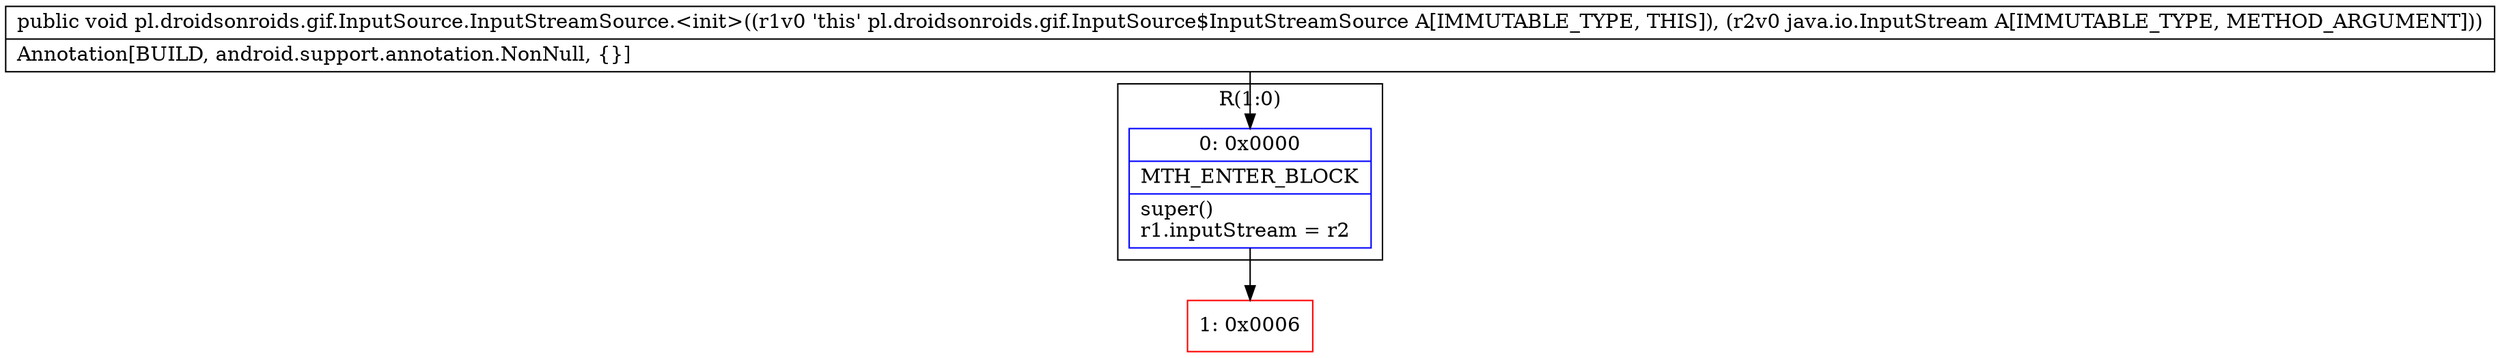 digraph "CFG forpl.droidsonroids.gif.InputSource.InputStreamSource.\<init\>(Ljava\/io\/InputStream;)V" {
subgraph cluster_Region_642536770 {
label = "R(1:0)";
node [shape=record,color=blue];
Node_0 [shape=record,label="{0\:\ 0x0000|MTH_ENTER_BLOCK\l|super()\lr1.inputStream = r2\l}"];
}
Node_1 [shape=record,color=red,label="{1\:\ 0x0006}"];
MethodNode[shape=record,label="{public void pl.droidsonroids.gif.InputSource.InputStreamSource.\<init\>((r1v0 'this' pl.droidsonroids.gif.InputSource$InputStreamSource A[IMMUTABLE_TYPE, THIS]), (r2v0 java.io.InputStream A[IMMUTABLE_TYPE, METHOD_ARGUMENT]))  | Annotation[BUILD, android.support.annotation.NonNull, \{\}]\l}"];
MethodNode -> Node_0;
Node_0 -> Node_1;
}

